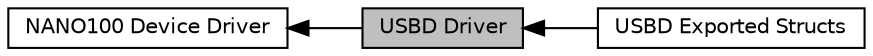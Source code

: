 digraph "USBD Driver"
{
  edge [fontname="Helvetica",fontsize="10",labelfontname="Helvetica",labelfontsize="10"];
  node [fontname="Helvetica",fontsize="10",shape=box];
  rankdir=LR;
  Node2 [label="NANO100 Device Driver",height=0.2,width=0.4,color="black", fillcolor="white", style="filled",URL="$d5/d3c/group___n_a_n_o100___device___driver.html",tooltip=" "];
  Node1 [label="USBD Driver",height=0.2,width=0.4,color="black", fillcolor="grey75", style="filled", fontcolor="black",tooltip=" "];
  Node3 [label="USBD Exported Structs",height=0.2,width=0.4,color="black", fillcolor="white", style="filled",URL="$de/d37/group___n_a_n_o100___u_s_b_d___e_x_p_o_r_t_e_d___s_t_r_u_c_t_s.html",tooltip=" "];
  Node2->Node1 [shape=plaintext, dir="back", style="solid"];
  Node1->Node3 [shape=plaintext, dir="back", style="solid"];
}
